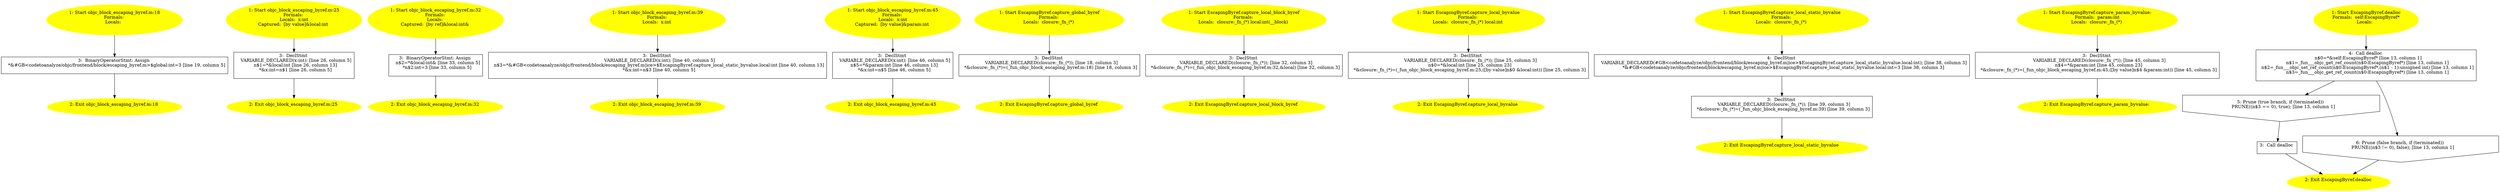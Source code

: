 /* @generated */
digraph cfg {
"objc_block_escaping_byref.m:18_3a.863d8d6538f2836d_1" [label="1: Start objc_block_escaping_byref.m:18\nFormals: \nLocals:  \n  " color=yellow style=filled]
	

	 "objc_block_escaping_byref.m:18_3a.863d8d6538f2836d_1" -> "objc_block_escaping_byref.m:18_3a.863d8d6538f2836d_3" ;
"objc_block_escaping_byref.m:18_3a.863d8d6538f2836d_2" [label="2: Exit objc_block_escaping_byref.m:18 \n  " color=yellow style=filled]
	

"objc_block_escaping_byref.m:18_3a.863d8d6538f2836d_3" [label="3:  BinaryOperatorStmt: Assign \n   *&#GB<codetoanalyze/objc/frontend/block/escaping_byref.m>$global:int=3 [line 19, column 5]\n " shape="box"]
	

	 "objc_block_escaping_byref.m:18_3a.863d8d6538f2836d_3" -> "objc_block_escaping_byref.m:18_3a.863d8d6538f2836d_2" ;
"objc_block_escaping_byref.m:25_e1.2f33d93d7b986126_1" [label="1: Start objc_block_escaping_byref.m:25\nFormals: \nLocals:  x:int\nCaptured:  [by value]&local:int \n  " color=yellow style=filled]
	

	 "objc_block_escaping_byref.m:25_e1.2f33d93d7b986126_1" -> "objc_block_escaping_byref.m:25_e1.2f33d93d7b986126_3" ;
"objc_block_escaping_byref.m:25_e1.2f33d93d7b986126_2" [label="2: Exit objc_block_escaping_byref.m:25 \n  " color=yellow style=filled]
	

"objc_block_escaping_byref.m:25_e1.2f33d93d7b986126_3" [label="3:  DeclStmt \n   VARIABLE_DECLARED(x:int); [line 26, column 5]\n  n$1=*&local:int [line 26, column 13]\n  *&x:int=n$1 [line 26, column 5]\n " shape="box"]
	

	 "objc_block_escaping_byref.m:25_e1.2f33d93d7b986126_3" -> "objc_block_escaping_byref.m:25_e1.2f33d93d7b986126_2" ;
"objc_block_escaping_byref.m:32_06.2c685e442257398a_1" [label="1: Start objc_block_escaping_byref.m:32\nFormals: \nLocals: \nCaptured:  [by ref]&local:int& \n  " color=yellow style=filled]
	

	 "objc_block_escaping_byref.m:32_06.2c685e442257398a_1" -> "objc_block_escaping_byref.m:32_06.2c685e442257398a_3" ;
"objc_block_escaping_byref.m:32_06.2c685e442257398a_2" [label="2: Exit objc_block_escaping_byref.m:32 \n  " color=yellow style=filled]
	

"objc_block_escaping_byref.m:32_06.2c685e442257398a_3" [label="3:  BinaryOperatorStmt: Assign \n   n$2=*&local:int& [line 33, column 5]\n  *n$2:int=3 [line 33, column 5]\n " shape="box"]
	

	 "objc_block_escaping_byref.m:32_06.2c685e442257398a_3" -> "objc_block_escaping_byref.m:32_06.2c685e442257398a_2" ;
"objc_block_escaping_byref.m:39_07.bad32737f74c8ab5_1" [label="1: Start objc_block_escaping_byref.m:39\nFormals: \nLocals:  x:int \n  " color=yellow style=filled]
	

	 "objc_block_escaping_byref.m:39_07.bad32737f74c8ab5_1" -> "objc_block_escaping_byref.m:39_07.bad32737f74c8ab5_3" ;
"objc_block_escaping_byref.m:39_07.bad32737f74c8ab5_2" [label="2: Exit objc_block_escaping_byref.m:39 \n  " color=yellow style=filled]
	

"objc_block_escaping_byref.m:39_07.bad32737f74c8ab5_3" [label="3:  DeclStmt \n   VARIABLE_DECLARED(x:int); [line 40, column 5]\n  n$3=*&#GB<codetoanalyze/objc/frontend/block/escaping_byref.m|ice>$EscapingByref.capture_local_static_byvalue.local:int [line 40, column 13]\n  *&x:int=n$3 [line 40, column 5]\n " shape="box"]
	

	 "objc_block_escaping_byref.m:39_07.bad32737f74c8ab5_3" -> "objc_block_escaping_byref.m:39_07.bad32737f74c8ab5_2" ;
"objc_block_escaping_byref.m:45_de.7ea7024e2e029d54_1" [label="1: Start objc_block_escaping_byref.m:45\nFormals: \nLocals:  x:int\nCaptured:  [by value]&param:int \n  " color=yellow style=filled]
	

	 "objc_block_escaping_byref.m:45_de.7ea7024e2e029d54_1" -> "objc_block_escaping_byref.m:45_de.7ea7024e2e029d54_3" ;
"objc_block_escaping_byref.m:45_de.7ea7024e2e029d54_2" [label="2: Exit objc_block_escaping_byref.m:45 \n  " color=yellow style=filled]
	

"objc_block_escaping_byref.m:45_de.7ea7024e2e029d54_3" [label="3:  DeclStmt \n   VARIABLE_DECLARED(x:int); [line 46, column 5]\n  n$5=*&param:int [line 46, column 13]\n  *&x:int=n$5 [line 46, column 5]\n " shape="box"]
	

	 "objc_block_escaping_byref.m:45_de.7ea7024e2e029d54_3" -> "objc_block_escaping_byref.m:45_de.7ea7024e2e029d54_2" ;
"capture_global_byref#EscapingByre.5627d2435a0b799f_1" [label="1: Start EscapingByref.capture_global_byref\nFormals: \nLocals:  closure:_fn_(*) \n  " color=yellow style=filled]
	

	 "capture_global_byref#EscapingByre.5627d2435a0b799f_1" -> "capture_global_byref#EscapingByre.5627d2435a0b799f_3" ;
"capture_global_byref#EscapingByre.5627d2435a0b799f_2" [label="2: Exit EscapingByref.capture_global_byref \n  " color=yellow style=filled]
	

"capture_global_byref#EscapingByre.5627d2435a0b799f_3" [label="3:  DeclStmt \n   VARIABLE_DECLARED(closure:_fn_(*)); [line 18, column 3]\n  *&closure:_fn_(*)=(_fun_objc_block_escaping_byref.m:18) [line 18, column 3]\n " shape="box"]
	

	 "capture_global_byref#EscapingByre.5627d2435a0b799f_3" -> "capture_global_byref#EscapingByre.5627d2435a0b799f_2" ;
"capture_local_block_byref#Escapin.b31698393681600a_1" [label="1: Start EscapingByref.capture_local_block_byref\nFormals: \nLocals:  closure:_fn_(*) local:int(__block) \n  " color=yellow style=filled]
	

	 "capture_local_block_byref#Escapin.b31698393681600a_1" -> "capture_local_block_byref#Escapin.b31698393681600a_3" ;
"capture_local_block_byref#Escapin.b31698393681600a_2" [label="2: Exit EscapingByref.capture_local_block_byref \n  " color=yellow style=filled]
	

"capture_local_block_byref#Escapin.b31698393681600a_3" [label="3:  DeclStmt \n   VARIABLE_DECLARED(closure:_fn_(*)); [line 32, column 3]\n  *&closure:_fn_(*)=(_fun_objc_block_escaping_byref.m:32,&local) [line 32, column 3]\n " shape="box"]
	

	 "capture_local_block_byref#Escapin.b31698393681600a_3" -> "capture_local_block_byref#Escapin.b31698393681600a_2" ;
"capture_local_byvalue#EscapingByr.8d045efe006beeea_1" [label="1: Start EscapingByref.capture_local_byvalue\nFormals: \nLocals:  closure:_fn_(*) local:int \n  " color=yellow style=filled]
	

	 "capture_local_byvalue#EscapingByr.8d045efe006beeea_1" -> "capture_local_byvalue#EscapingByr.8d045efe006beeea_3" ;
"capture_local_byvalue#EscapingByr.8d045efe006beeea_2" [label="2: Exit EscapingByref.capture_local_byvalue \n  " color=yellow style=filled]
	

"capture_local_byvalue#EscapingByr.8d045efe006beeea_3" [label="3:  DeclStmt \n   VARIABLE_DECLARED(closure:_fn_(*)); [line 25, column 3]\n  n$0=*&local:int [line 25, column 23]\n  *&closure:_fn_(*)=(_fun_objc_block_escaping_byref.m:25,([by value]n$0 &local:int)) [line 25, column 3]\n " shape="box"]
	

	 "capture_local_byvalue#EscapingByr.8d045efe006beeea_3" -> "capture_local_byvalue#EscapingByr.8d045efe006beeea_2" ;
"capture_local_static_byvalue#Esca.db3bfc0da6f6c37e_1" [label="1: Start EscapingByref.capture_local_static_byvalue\nFormals: \nLocals:  closure:_fn_(*) \n  " color=yellow style=filled]
	

	 "capture_local_static_byvalue#Esca.db3bfc0da6f6c37e_1" -> "capture_local_static_byvalue#Esca.db3bfc0da6f6c37e_4" ;
"capture_local_static_byvalue#Esca.db3bfc0da6f6c37e_2" [label="2: Exit EscapingByref.capture_local_static_byvalue \n  " color=yellow style=filled]
	

"capture_local_static_byvalue#Esca.db3bfc0da6f6c37e_3" [label="3:  DeclStmt \n   VARIABLE_DECLARED(closure:_fn_(*)); [line 39, column 3]\n  *&closure:_fn_(*)=(_fun_objc_block_escaping_byref.m:39) [line 39, column 3]\n " shape="box"]
	

	 "capture_local_static_byvalue#Esca.db3bfc0da6f6c37e_3" -> "capture_local_static_byvalue#Esca.db3bfc0da6f6c37e_2" ;
"capture_local_static_byvalue#Esca.db3bfc0da6f6c37e_4" [label="4:  DeclStmt \n   VARIABLE_DECLARED(#GB<codetoanalyze/objc/frontend/block/escaping_byref.m|ice>$EscapingByref.capture_local_static_byvalue.local:int); [line 38, column 3]\n  *&#GB<codetoanalyze/objc/frontend/block/escaping_byref.m|ice>$EscapingByref.capture_local_static_byvalue.local:int=3 [line 38, column 3]\n " shape="box"]
	

	 "capture_local_static_byvalue#Esca.db3bfc0da6f6c37e_4" -> "capture_local_static_byvalue#Esca.db3bfc0da6f6c37e_3" ;
"capture_param_byvalue:#EscapingBy.edd8806d01c527d0_1" [label="1: Start EscapingByref.capture_param_byvalue:\nFormals:  param:int\nLocals:  closure:_fn_(*) \n  " color=yellow style=filled]
	

	 "capture_param_byvalue:#EscapingBy.edd8806d01c527d0_1" -> "capture_param_byvalue:#EscapingBy.edd8806d01c527d0_3" ;
"capture_param_byvalue:#EscapingBy.edd8806d01c527d0_2" [label="2: Exit EscapingByref.capture_param_byvalue: \n  " color=yellow style=filled]
	

"capture_param_byvalue:#EscapingBy.edd8806d01c527d0_3" [label="3:  DeclStmt \n   VARIABLE_DECLARED(closure:_fn_(*)); [line 45, column 3]\n  n$4=*&param:int [line 45, column 23]\n  *&closure:_fn_(*)=(_fun_objc_block_escaping_byref.m:45,([by value]n$4 &param:int)) [line 45, column 3]\n " shape="box"]
	

	 "capture_param_byvalue:#EscapingBy.edd8806d01c527d0_3" -> "capture_param_byvalue:#EscapingBy.edd8806d01c527d0_2" ;
"dealloc#EscapingByref#[instance].44524944baf37cea_1" [label="1: Start EscapingByref.dealloc\nFormals:  self:EscapingByref*\nLocals:  \n  " color=yellow style=filled]
	

	 "dealloc#EscapingByref#[instance].44524944baf37cea_1" -> "dealloc#EscapingByref#[instance].44524944baf37cea_4" ;
"dealloc#EscapingByref#[instance].44524944baf37cea_2" [label="2: Exit EscapingByref.dealloc \n  " color=yellow style=filled]
	

"dealloc#EscapingByref#[instance].44524944baf37cea_3" [label="3:  Call dealloc \n  " shape="box"]
	

	 "dealloc#EscapingByref#[instance].44524944baf37cea_3" -> "dealloc#EscapingByref#[instance].44524944baf37cea_2" ;
"dealloc#EscapingByref#[instance].44524944baf37cea_4" [label="4:  Call dealloc \n   n$0=*&self:EscapingByref* [line 13, column 1]\n  n$1=_fun___objc_get_ref_count(n$0:EscapingByref*) [line 13, column 1]\n  n$2=_fun___objc_set_ref_count(n$0:EscapingByref*,(n$1 - 1):unsigned int) [line 13, column 1]\n  n$3=_fun___objc_get_ref_count(n$0:EscapingByref*) [line 13, column 1]\n " shape="box"]
	

	 "dealloc#EscapingByref#[instance].44524944baf37cea_4" -> "dealloc#EscapingByref#[instance].44524944baf37cea_5" ;
	 "dealloc#EscapingByref#[instance].44524944baf37cea_4" -> "dealloc#EscapingByref#[instance].44524944baf37cea_6" ;
"dealloc#EscapingByref#[instance].44524944baf37cea_5" [label="5: Prune (true branch, if (terminated)) \n   PRUNE((n$3 == 0), true); [line 13, column 1]\n " shape="invhouse"]
	

	 "dealloc#EscapingByref#[instance].44524944baf37cea_5" -> "dealloc#EscapingByref#[instance].44524944baf37cea_3" ;
"dealloc#EscapingByref#[instance].44524944baf37cea_6" [label="6: Prune (false branch, if (terminated)) \n   PRUNE((n$3 != 0), false); [line 13, column 1]\n " shape="invhouse"]
	

	 "dealloc#EscapingByref#[instance].44524944baf37cea_6" -> "dealloc#EscapingByref#[instance].44524944baf37cea_2" ;
}
